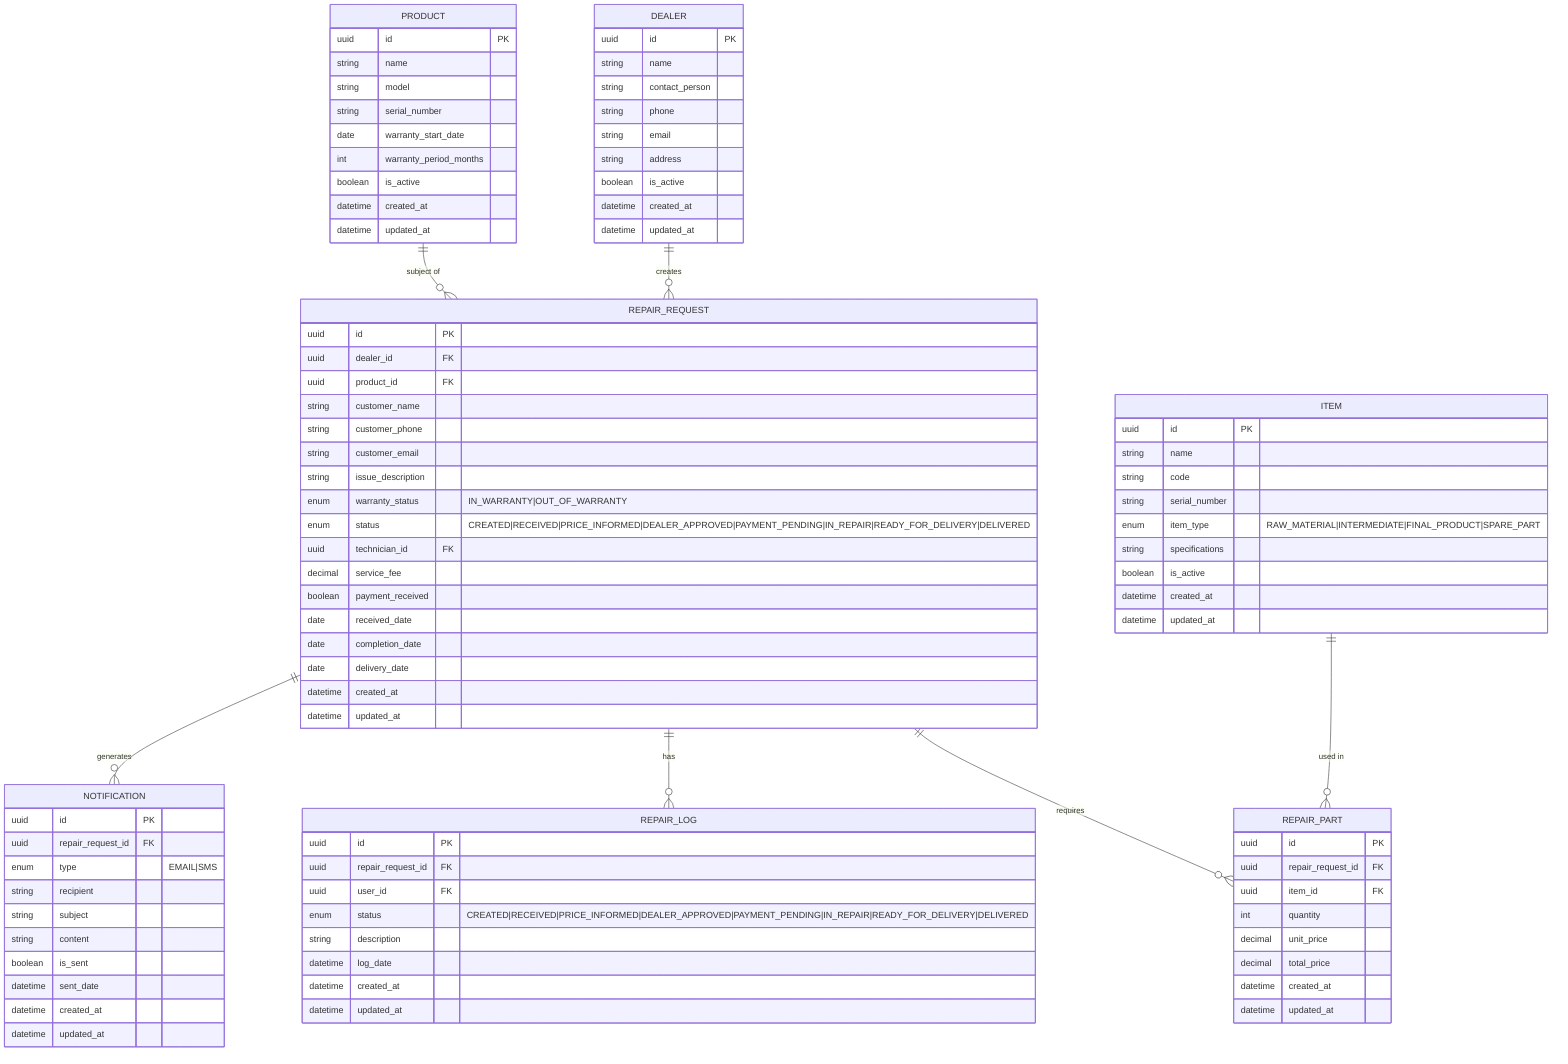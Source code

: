 erDiagram
    DEALER {
        uuid id PK
        string name
        string contact_person
        string phone
        string email
        string address
        boolean is_active
        datetime created_at
        datetime updated_at
    }
    
    PRODUCT {
        uuid id PK
        string name
        string model
        string serial_number
        date warranty_start_date
        int warranty_period_months
        boolean is_active
        datetime created_at
        datetime updated_at
    }
    
    REPAIR_REQUEST {
        uuid id PK
        uuid dealer_id FK
        uuid product_id FK
        string customer_name
        string customer_phone
        string customer_email
        string issue_description
        enum warranty_status "IN_WARRANTY|OUT_OF_WARRANTY"
        enum status "CREATED|RECEIVED|PRICE_INFORMED|DEALER_APPROVED|PAYMENT_PENDING|IN_REPAIR|READY_FOR_DELIVERY|DELIVERED"
        uuid technician_id FK
        decimal service_fee
        boolean payment_received
        date received_date
        date completion_date
        date delivery_date
        datetime created_at
        datetime updated_at
    }
    
    REPAIR_PART {
        uuid id PK
        uuid repair_request_id FK
        uuid item_id FK
        int quantity
        decimal unit_price
        decimal total_price
        datetime created_at
        datetime updated_at
    }
    
    ITEM {
        uuid id PK
        string name
        string code
        string serial_number
        enum item_type "RAW_MATERIAL|INTERMEDIATE|FINAL_PRODUCT|SPARE_PART"
        string specifications
        boolean is_active
        datetime created_at
        datetime updated_at
    }
    
    REPAIR_LOG {
        uuid id PK
        uuid repair_request_id FK
        uuid user_id FK
        enum status "CREATED|RECEIVED|PRICE_INFORMED|DEALER_APPROVED|PAYMENT_PENDING|IN_REPAIR|READY_FOR_DELIVERY|DELIVERED"
        string description
        datetime log_date
        datetime created_at
        datetime updated_at
    }
    
    NOTIFICATION {
        uuid id PK
        uuid repair_request_id FK
        enum type "EMAIL|SMS"
        string recipient
        string subject
        string content
        boolean is_sent
        datetime sent_date
        datetime created_at
        datetime updated_at
    }
    
    DEALER ||--o{ REPAIR_REQUEST : "creates"
    PRODUCT ||--o{ REPAIR_REQUEST : "subject of"
    REPAIR_REQUEST ||--o{ REPAIR_PART : "requires"
    ITEM ||--o{ REPAIR_PART : "used in"
    REPAIR_REQUEST ||--o{ REPAIR_LOG : "has"
    REPAIR_REQUEST ||--o{ NOTIFICATION : "generates"